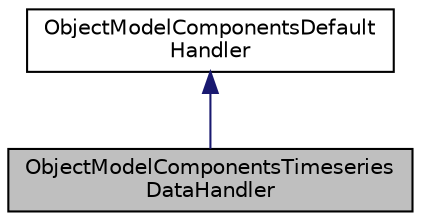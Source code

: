 digraph "ObjectModelComponentsTimeseriesDataHandler"
{
 // LATEX_PDF_SIZE
  edge [fontname="Helvetica",fontsize="10",labelfontname="Helvetica",labelfontsize="10"];
  node [fontname="Helvetica",fontsize="10",shape=record];
  Node1 [label="ObjectModelComponentsTimeseries\lDataHandler",height=0.2,width=0.4,color="black", fillcolor="grey75", style="filled", fontcolor="black",tooltip=" "];
  Node2 -> Node1 [dir="back",color="midnightblue",fontsize="10",style="solid",fontname="Helvetica"];
  Node2 [label="ObjectModelComponentsDefault\lHandler",height=0.2,width=0.4,color="black", fillcolor="white", style="filled",URL="$classObjectModelComponentsDefaultHandler.html",tooltip=" "];
}
